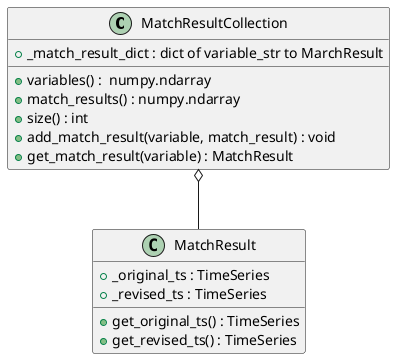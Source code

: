 @startuml

MatchResultCollection o-- MatchResult

'TimeSeries *-- SteadyState

class MatchResultCollection {
    +_match_result_dict : dict of variable_str to MarchResult
    +variables() :  numpy.ndarray
    +match_results() : numpy.ndarray
    +size() : int
    +add_match_result(variable, match_result) : void
    +get_match_result(variable) : MatchResult
}

class MatchResult {
    +_original_ts : TimeSeries
    +_revised_ts : TimeSeries
    +get_original_ts() : TimeSeries
    +get_revised_ts() : TimeSeries
}

@enduml